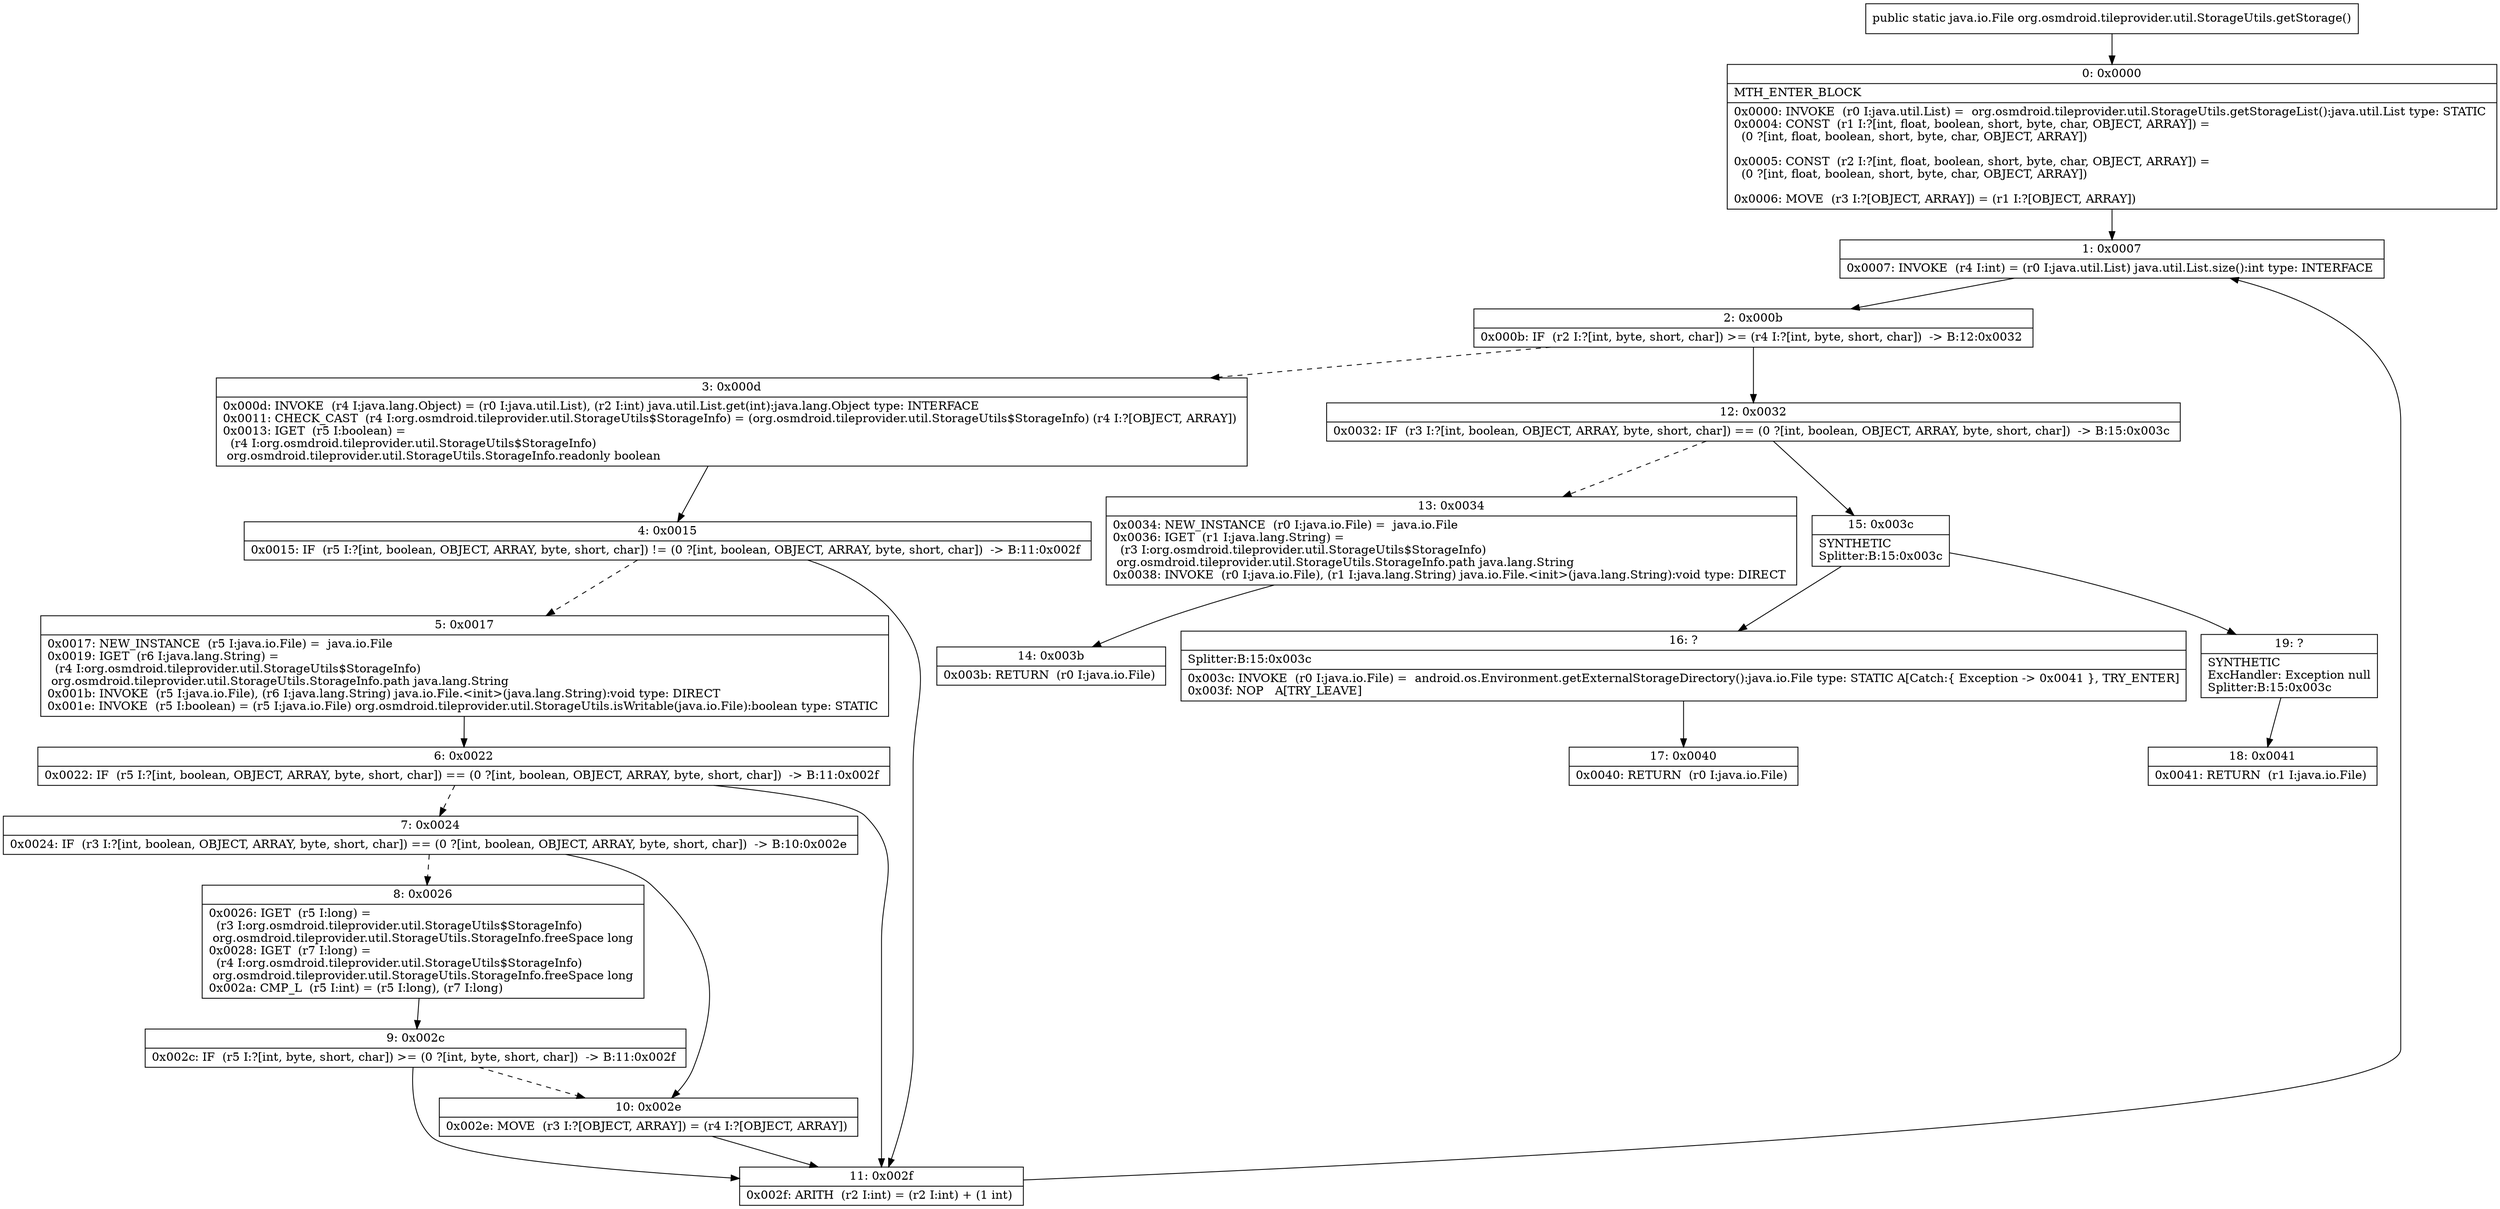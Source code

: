 digraph "CFG fororg.osmdroid.tileprovider.util.StorageUtils.getStorage()Ljava\/io\/File;" {
Node_0 [shape=record,label="{0\:\ 0x0000|MTH_ENTER_BLOCK\l|0x0000: INVOKE  (r0 I:java.util.List) =  org.osmdroid.tileprovider.util.StorageUtils.getStorageList():java.util.List type: STATIC \l0x0004: CONST  (r1 I:?[int, float, boolean, short, byte, char, OBJECT, ARRAY]) = \l  (0 ?[int, float, boolean, short, byte, char, OBJECT, ARRAY])\l \l0x0005: CONST  (r2 I:?[int, float, boolean, short, byte, char, OBJECT, ARRAY]) = \l  (0 ?[int, float, boolean, short, byte, char, OBJECT, ARRAY])\l \l0x0006: MOVE  (r3 I:?[OBJECT, ARRAY]) = (r1 I:?[OBJECT, ARRAY]) \l}"];
Node_1 [shape=record,label="{1\:\ 0x0007|0x0007: INVOKE  (r4 I:int) = (r0 I:java.util.List) java.util.List.size():int type: INTERFACE \l}"];
Node_2 [shape=record,label="{2\:\ 0x000b|0x000b: IF  (r2 I:?[int, byte, short, char]) \>= (r4 I:?[int, byte, short, char])  \-\> B:12:0x0032 \l}"];
Node_3 [shape=record,label="{3\:\ 0x000d|0x000d: INVOKE  (r4 I:java.lang.Object) = (r0 I:java.util.List), (r2 I:int) java.util.List.get(int):java.lang.Object type: INTERFACE \l0x0011: CHECK_CAST  (r4 I:org.osmdroid.tileprovider.util.StorageUtils$StorageInfo) = (org.osmdroid.tileprovider.util.StorageUtils$StorageInfo) (r4 I:?[OBJECT, ARRAY]) \l0x0013: IGET  (r5 I:boolean) = \l  (r4 I:org.osmdroid.tileprovider.util.StorageUtils$StorageInfo)\l org.osmdroid.tileprovider.util.StorageUtils.StorageInfo.readonly boolean \l}"];
Node_4 [shape=record,label="{4\:\ 0x0015|0x0015: IF  (r5 I:?[int, boolean, OBJECT, ARRAY, byte, short, char]) != (0 ?[int, boolean, OBJECT, ARRAY, byte, short, char])  \-\> B:11:0x002f \l}"];
Node_5 [shape=record,label="{5\:\ 0x0017|0x0017: NEW_INSTANCE  (r5 I:java.io.File) =  java.io.File \l0x0019: IGET  (r6 I:java.lang.String) = \l  (r4 I:org.osmdroid.tileprovider.util.StorageUtils$StorageInfo)\l org.osmdroid.tileprovider.util.StorageUtils.StorageInfo.path java.lang.String \l0x001b: INVOKE  (r5 I:java.io.File), (r6 I:java.lang.String) java.io.File.\<init\>(java.lang.String):void type: DIRECT \l0x001e: INVOKE  (r5 I:boolean) = (r5 I:java.io.File) org.osmdroid.tileprovider.util.StorageUtils.isWritable(java.io.File):boolean type: STATIC \l}"];
Node_6 [shape=record,label="{6\:\ 0x0022|0x0022: IF  (r5 I:?[int, boolean, OBJECT, ARRAY, byte, short, char]) == (0 ?[int, boolean, OBJECT, ARRAY, byte, short, char])  \-\> B:11:0x002f \l}"];
Node_7 [shape=record,label="{7\:\ 0x0024|0x0024: IF  (r3 I:?[int, boolean, OBJECT, ARRAY, byte, short, char]) == (0 ?[int, boolean, OBJECT, ARRAY, byte, short, char])  \-\> B:10:0x002e \l}"];
Node_8 [shape=record,label="{8\:\ 0x0026|0x0026: IGET  (r5 I:long) = \l  (r3 I:org.osmdroid.tileprovider.util.StorageUtils$StorageInfo)\l org.osmdroid.tileprovider.util.StorageUtils.StorageInfo.freeSpace long \l0x0028: IGET  (r7 I:long) = \l  (r4 I:org.osmdroid.tileprovider.util.StorageUtils$StorageInfo)\l org.osmdroid.tileprovider.util.StorageUtils.StorageInfo.freeSpace long \l0x002a: CMP_L  (r5 I:int) = (r5 I:long), (r7 I:long) \l}"];
Node_9 [shape=record,label="{9\:\ 0x002c|0x002c: IF  (r5 I:?[int, byte, short, char]) \>= (0 ?[int, byte, short, char])  \-\> B:11:0x002f \l}"];
Node_10 [shape=record,label="{10\:\ 0x002e|0x002e: MOVE  (r3 I:?[OBJECT, ARRAY]) = (r4 I:?[OBJECT, ARRAY]) \l}"];
Node_11 [shape=record,label="{11\:\ 0x002f|0x002f: ARITH  (r2 I:int) = (r2 I:int) + (1 int) \l}"];
Node_12 [shape=record,label="{12\:\ 0x0032|0x0032: IF  (r3 I:?[int, boolean, OBJECT, ARRAY, byte, short, char]) == (0 ?[int, boolean, OBJECT, ARRAY, byte, short, char])  \-\> B:15:0x003c \l}"];
Node_13 [shape=record,label="{13\:\ 0x0034|0x0034: NEW_INSTANCE  (r0 I:java.io.File) =  java.io.File \l0x0036: IGET  (r1 I:java.lang.String) = \l  (r3 I:org.osmdroid.tileprovider.util.StorageUtils$StorageInfo)\l org.osmdroid.tileprovider.util.StorageUtils.StorageInfo.path java.lang.String \l0x0038: INVOKE  (r0 I:java.io.File), (r1 I:java.lang.String) java.io.File.\<init\>(java.lang.String):void type: DIRECT \l}"];
Node_14 [shape=record,label="{14\:\ 0x003b|0x003b: RETURN  (r0 I:java.io.File) \l}"];
Node_15 [shape=record,label="{15\:\ 0x003c|SYNTHETIC\lSplitter:B:15:0x003c\l}"];
Node_16 [shape=record,label="{16\:\ ?|Splitter:B:15:0x003c\l|0x003c: INVOKE  (r0 I:java.io.File) =  android.os.Environment.getExternalStorageDirectory():java.io.File type: STATIC A[Catch:\{ Exception \-\> 0x0041 \}, TRY_ENTER]\l0x003f: NOP   A[TRY_LEAVE]\l}"];
Node_17 [shape=record,label="{17\:\ 0x0040|0x0040: RETURN  (r0 I:java.io.File) \l}"];
Node_18 [shape=record,label="{18\:\ 0x0041|0x0041: RETURN  (r1 I:java.io.File) \l}"];
Node_19 [shape=record,label="{19\:\ ?|SYNTHETIC\lExcHandler: Exception null\lSplitter:B:15:0x003c\l}"];
MethodNode[shape=record,label="{public static java.io.File org.osmdroid.tileprovider.util.StorageUtils.getStorage() }"];
MethodNode -> Node_0;
Node_0 -> Node_1;
Node_1 -> Node_2;
Node_2 -> Node_3[style=dashed];
Node_2 -> Node_12;
Node_3 -> Node_4;
Node_4 -> Node_5[style=dashed];
Node_4 -> Node_11;
Node_5 -> Node_6;
Node_6 -> Node_7[style=dashed];
Node_6 -> Node_11;
Node_7 -> Node_8[style=dashed];
Node_7 -> Node_10;
Node_8 -> Node_9;
Node_9 -> Node_10[style=dashed];
Node_9 -> Node_11;
Node_10 -> Node_11;
Node_11 -> Node_1;
Node_12 -> Node_13[style=dashed];
Node_12 -> Node_15;
Node_13 -> Node_14;
Node_15 -> Node_16;
Node_15 -> Node_19;
Node_16 -> Node_17;
Node_19 -> Node_18;
}


